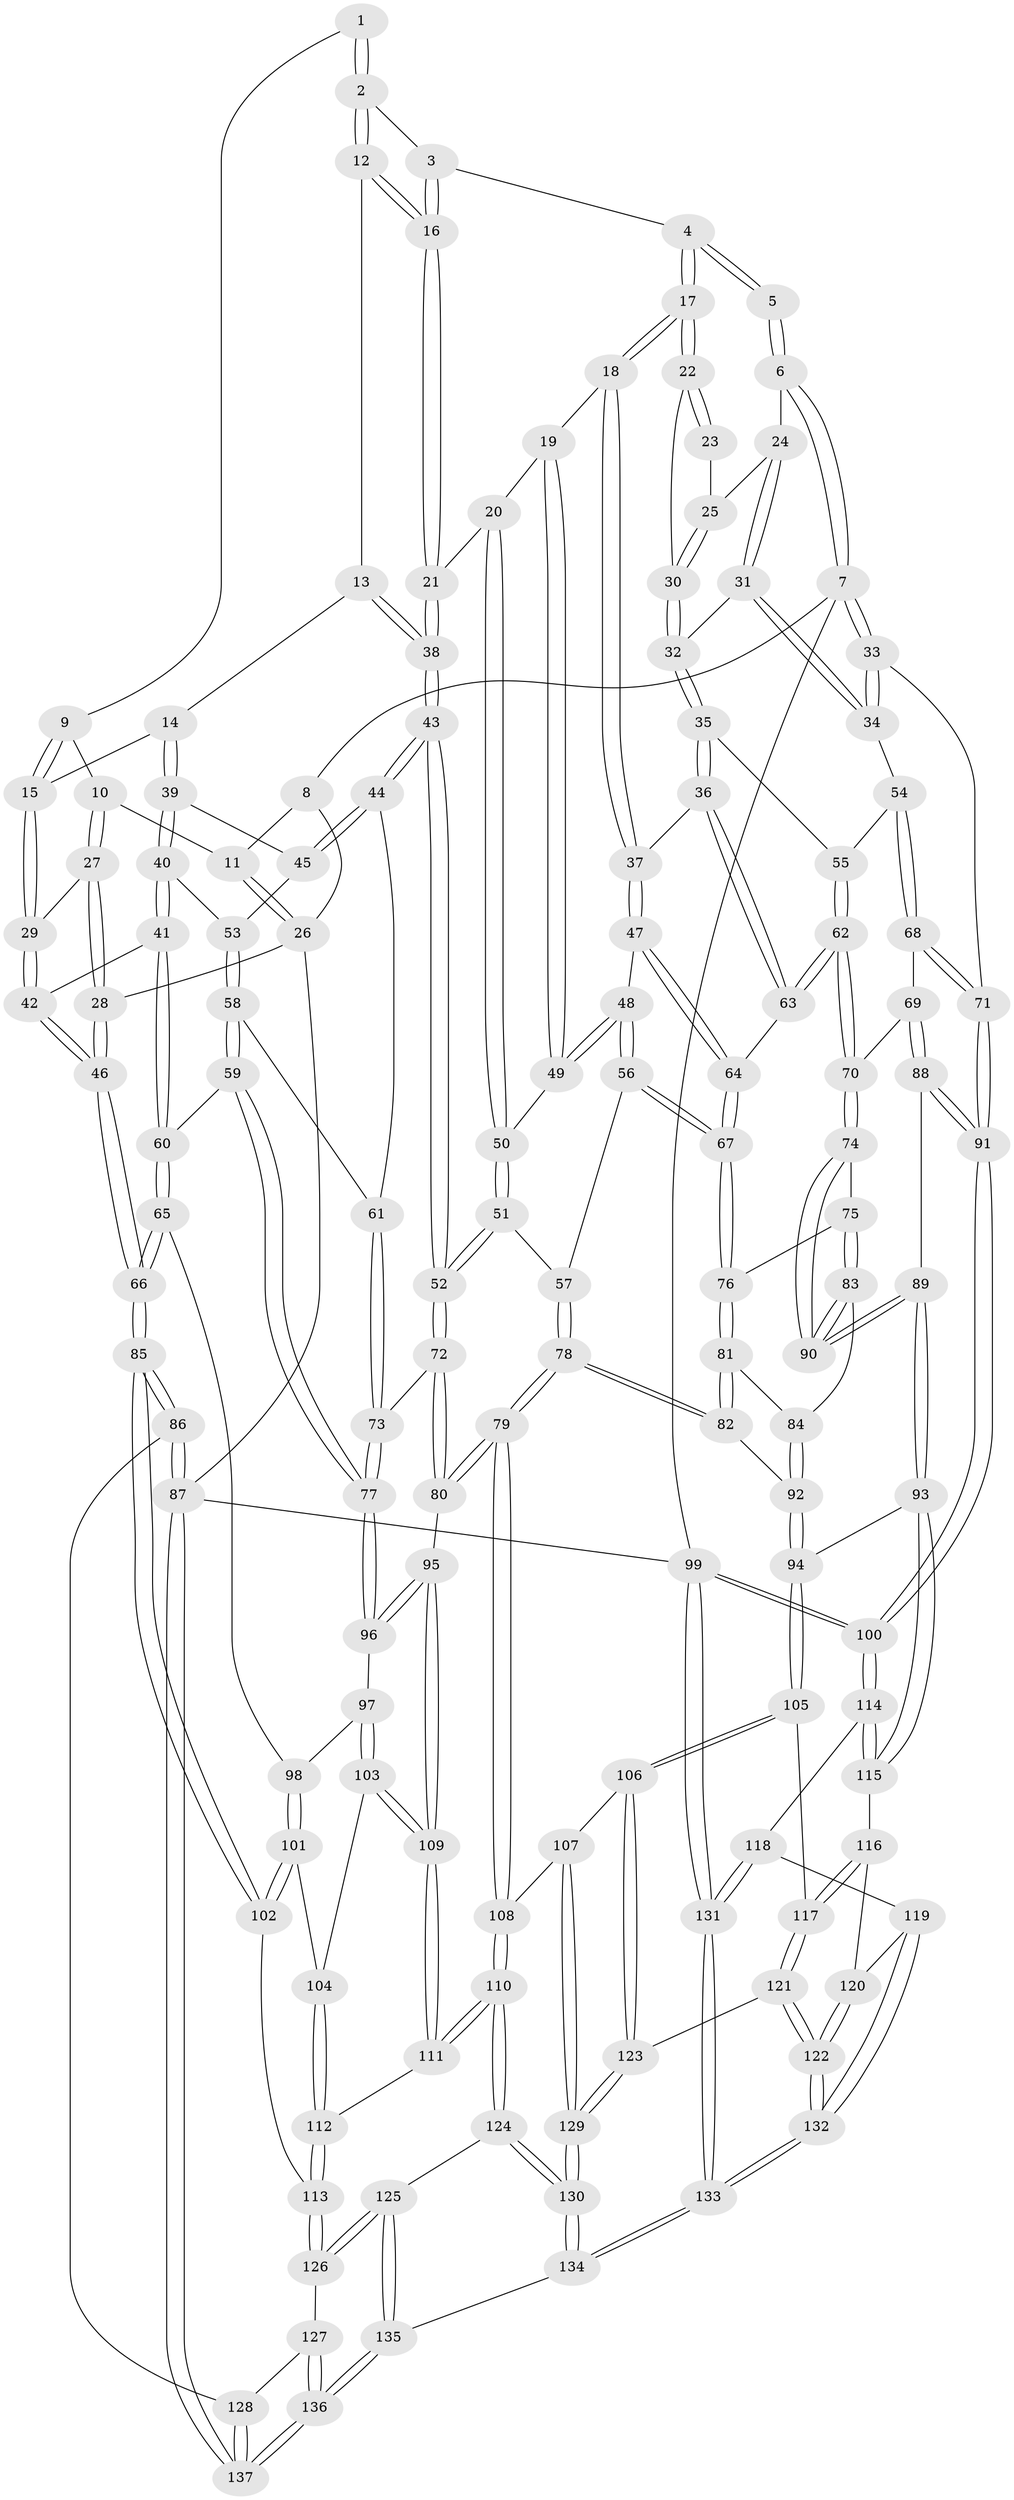 // Generated by graph-tools (version 1.1) at 2025/03/03/09/25 03:03:16]
// undirected, 137 vertices, 339 edges
graph export_dot {
graph [start="1"]
  node [color=gray90,style=filled];
  1 [pos="+0.20594963907547859+0"];
  2 [pos="+0.34479670654852285+0"];
  3 [pos="+0.6767687535430261+0"];
  4 [pos="+0.681934823115278+0"];
  5 [pos="+0.9756456821320857+0"];
  6 [pos="+1+0"];
  7 [pos="+1+0"];
  8 [pos="+0.11798463063875297+0"];
  9 [pos="+0.16886807629195139+0"];
  10 [pos="+0.09807779265407192+0.09039537571035655"];
  11 [pos="+0.05625433908903073+0.06609300489067689"];
  12 [pos="+0.3496333967316231+0.002976714765166649"];
  13 [pos="+0.23534961992745307+0.17004205921380644"];
  14 [pos="+0.22916659332327516+0.17149939557492277"];
  15 [pos="+0.22887857220562605+0.17148930484002378"];
  16 [pos="+0.5092959087201522+0.16933381349224325"];
  17 [pos="+0.7320886129782452+0.17261807431311238"];
  18 [pos="+0.6945556081568411+0.19885299603501466"];
  19 [pos="+0.6439379556049916+0.2101556447572782"];
  20 [pos="+0.5557561719023769+0.20036216884865754"];
  21 [pos="+0.50986176335421+0.17382428578032533"];
  22 [pos="+0.7578919390707795+0.1768729552163966"];
  23 [pos="+0.8491297064117402+0.058205455464956035"];
  24 [pos="+0.9164524500594828+0.13523742984354337"];
  25 [pos="+0.8695931108275533+0.13622837191351553"];
  26 [pos="+0+0.06088863099023052"];
  27 [pos="+0.12775182035294527+0.14115677552402744"];
  28 [pos="+0+0.2678457828189859"];
  29 [pos="+0.18946033027209197+0.179360122463438"];
  30 [pos="+0.7726881559936788+0.18283279366705413"];
  31 [pos="+0.9987537249132313+0.2587028941890021"];
  32 [pos="+0.8076743874961638+0.21634723226149094"];
  33 [pos="+1+0.26881128354334677"];
  34 [pos="+1+0.27236701687251536"];
  35 [pos="+0.8164206174081028+0.34909911366070095"];
  36 [pos="+0.7728189992115916+0.36313456441209324"];
  37 [pos="+0.7481157423539059+0.3660066098159145"];
  38 [pos="+0.40264007530287566+0.2514405950248821"];
  39 [pos="+0.2489924065437573+0.29666647836585147"];
  40 [pos="+0.1883508351618521+0.3633618579292221"];
  41 [pos="+0.12424591473266519+0.34989961650643536"];
  42 [pos="+0.10197281648692401+0.3168081821481104"];
  43 [pos="+0.389960619217702+0.373245152935671"];
  44 [pos="+0.37185503258693753+0.38028660368337225"];
  45 [pos="+0.2725179323442027+0.32973755650605563"];
  46 [pos="+0+0.30640082884579267"];
  47 [pos="+0.7407752402428233+0.37221958148952694"];
  48 [pos="+0.6631983560308266+0.36667668220069083"];
  49 [pos="+0.6499844178461437+0.354084931475279"];
  50 [pos="+0.560081952469935+0.3561135932924591"];
  51 [pos="+0.5200404614250553+0.4178360308021406"];
  52 [pos="+0.46322845209342123+0.4324600510300183"];
  53 [pos="+0.20591112883248908+0.37285542583404396"];
  54 [pos="+0.9129512597874752+0.3575349615509347"];
  55 [pos="+0.8394337200690113+0.3555948250605609"];
  56 [pos="+0.6222876435553684+0.4568711735104724"];
  57 [pos="+0.6056961614115018+0.46069804427183597"];
  58 [pos="+0.26177766218780574+0.43093245296576643"];
  59 [pos="+0.21984786057370234+0.5006585360687401"];
  60 [pos="+0.11898890116568404+0.5247313827419211"];
  61 [pos="+0.3458655009192733+0.40056908592885937"];
  62 [pos="+0.8284925074348577+0.4660193525034584"];
  63 [pos="+0.8082172639844187+0.449000385343155"];
  64 [pos="+0.7301535862337757+0.4442587692860177"];
  65 [pos="+0.11512683536960315+0.5288104915921533"];
  66 [pos="+0+0.6182384939857393"];
  67 [pos="+0.7142272720954087+0.4887895829575407"];
  68 [pos="+0.911292707858692+0.47185411655889087"];
  69 [pos="+0.9003789938324531+0.4970617820736786"];
  70 [pos="+0.8440124451081286+0.49939439124588236"];
  71 [pos="+1+0.40898498385306814"];
  72 [pos="+0.46054442805934503+0.480651508628446"];
  73 [pos="+0.3238103792056884+0.5668545519804444"];
  74 [pos="+0.8149700791758571+0.5179555782686293"];
  75 [pos="+0.7617987988343621+0.5124811810433194"];
  76 [pos="+0.7146363495693635+0.48974806543047034"];
  77 [pos="+0.3168141939168333+0.5768244578592632"];
  78 [pos="+0.585154230708339+0.6205370732520749"];
  79 [pos="+0.534699569314608+0.6550943581371432"];
  80 [pos="+0.5145635253596196+0.638629008194111"];
  81 [pos="+0.686157685305025+0.5482169921161177"];
  82 [pos="+0.6209309678650253+0.6130642299831619"];
  83 [pos="+0.752641447577678+0.5837143132306942"];
  84 [pos="+0.7413165415853724+0.5910980455715941"];
  85 [pos="+0+0.6274795686132897"];
  86 [pos="+0+0.8070786735425699"];
  87 [pos="+0+1"];
  88 [pos="+0.953512060794943+0.5796478972824182"];
  89 [pos="+0.8528360024918779+0.6932473288685417"];
  90 [pos="+0.8157246964807384+0.6031491767511074"];
  91 [pos="+1+0.5920141028365692"];
  92 [pos="+0.721940878112471+0.6498137021018824"];
  93 [pos="+0.8442082593346044+0.7205161609674083"];
  94 [pos="+0.7739356184541242+0.7033417381470028"];
  95 [pos="+0.3260014797736677+0.6277389956163216"];
  96 [pos="+0.32323643123976364+0.6241003764462284"];
  97 [pos="+0.1958930862897648+0.6384159531527455"];
  98 [pos="+0.17554216924169994+0.6142940366429878"];
  99 [pos="+1+1"];
  100 [pos="+1+0.9247459211428386"];
  101 [pos="+0.08536963332776878+0.7071704278729591"];
  102 [pos="+0+0.6773628547815097"];
  103 [pos="+0.18820781998249092+0.6742414259773857"];
  104 [pos="+0.14617988953017355+0.7270800936886019"];
  105 [pos="+0.6171258968787094+0.772721130527791"];
  106 [pos="+0.5521305999263776+0.7747981106666579"];
  107 [pos="+0.5502063895154492+0.7744593408024739"];
  108 [pos="+0.5402272652838623+0.7661193035892503"];
  109 [pos="+0.30864219670408766+0.7655499099499931"];
  110 [pos="+0.3436826432992887+0.8535533578476436"];
  111 [pos="+0.3098101724273033+0.7773882541011485"];
  112 [pos="+0.1553126227681141+0.7466337672289949"];
  113 [pos="+0.13927588914543138+0.8374691783165971"];
  114 [pos="+0.933668800297222+0.7992972579905774"];
  115 [pos="+0.8509029724645133+0.7363122096378653"];
  116 [pos="+0.8288008906994324+0.7621751330651552"];
  117 [pos="+0.7342365131165822+0.8346869781735395"];
  118 [pos="+0.866871961227794+0.8918783406302496"];
  119 [pos="+0.8377994623084012+0.9095477510593349"];
  120 [pos="+0.8098590702429588+0.8381648253856662"];
  121 [pos="+0.7262780174948209+0.9115340644331237"];
  122 [pos="+0.7795590665210832+0.9434669812288379"];
  123 [pos="+0.7070502888001564+0.9150897416284387"];
  124 [pos="+0.34062675953421834+0.8607063382640378"];
  125 [pos="+0.31658880025913844+0.8930167315628453"];
  126 [pos="+0.1435749072691292+0.8789644928327817"];
  127 [pos="+0.12216841865729888+0.8929127399005069"];
  128 [pos="+0.07332651549353583+0.9007386452584265"];
  129 [pos="+0.5782455370364186+1"];
  130 [pos="+0.5772098087436972+1"];
  131 [pos="+1+1"];
  132 [pos="+0.78209382233511+0.9461413418656942"];
  133 [pos="+0.8953238910227708+1"];
  134 [pos="+0.5731721239519882+1"];
  135 [pos="+0.31229091775269296+1"];
  136 [pos="+0.21935203368379508+1"];
  137 [pos="+0.0038409783703946647+1"];
  1 -- 2;
  1 -- 2;
  1 -- 9;
  2 -- 3;
  2 -- 12;
  2 -- 12;
  3 -- 4;
  3 -- 16;
  3 -- 16;
  4 -- 5;
  4 -- 5;
  4 -- 17;
  4 -- 17;
  5 -- 6;
  5 -- 6;
  6 -- 7;
  6 -- 7;
  6 -- 24;
  7 -- 8;
  7 -- 33;
  7 -- 33;
  7 -- 99;
  8 -- 11;
  8 -- 26;
  9 -- 10;
  9 -- 15;
  9 -- 15;
  10 -- 11;
  10 -- 27;
  10 -- 27;
  11 -- 26;
  11 -- 26;
  12 -- 13;
  12 -- 16;
  12 -- 16;
  13 -- 14;
  13 -- 38;
  13 -- 38;
  14 -- 15;
  14 -- 39;
  14 -- 39;
  15 -- 29;
  15 -- 29;
  16 -- 21;
  16 -- 21;
  17 -- 18;
  17 -- 18;
  17 -- 22;
  17 -- 22;
  18 -- 19;
  18 -- 37;
  18 -- 37;
  19 -- 20;
  19 -- 49;
  19 -- 49;
  20 -- 21;
  20 -- 50;
  20 -- 50;
  21 -- 38;
  21 -- 38;
  22 -- 23;
  22 -- 23;
  22 -- 30;
  23 -- 25;
  24 -- 25;
  24 -- 31;
  24 -- 31;
  25 -- 30;
  25 -- 30;
  26 -- 28;
  26 -- 87;
  27 -- 28;
  27 -- 28;
  27 -- 29;
  28 -- 46;
  28 -- 46;
  29 -- 42;
  29 -- 42;
  30 -- 32;
  30 -- 32;
  31 -- 32;
  31 -- 34;
  31 -- 34;
  32 -- 35;
  32 -- 35;
  33 -- 34;
  33 -- 34;
  33 -- 71;
  34 -- 54;
  35 -- 36;
  35 -- 36;
  35 -- 55;
  36 -- 37;
  36 -- 63;
  36 -- 63;
  37 -- 47;
  37 -- 47;
  38 -- 43;
  38 -- 43;
  39 -- 40;
  39 -- 40;
  39 -- 45;
  40 -- 41;
  40 -- 41;
  40 -- 53;
  41 -- 42;
  41 -- 60;
  41 -- 60;
  42 -- 46;
  42 -- 46;
  43 -- 44;
  43 -- 44;
  43 -- 52;
  43 -- 52;
  44 -- 45;
  44 -- 45;
  44 -- 61;
  45 -- 53;
  46 -- 66;
  46 -- 66;
  47 -- 48;
  47 -- 64;
  47 -- 64;
  48 -- 49;
  48 -- 49;
  48 -- 56;
  48 -- 56;
  49 -- 50;
  50 -- 51;
  50 -- 51;
  51 -- 52;
  51 -- 52;
  51 -- 57;
  52 -- 72;
  52 -- 72;
  53 -- 58;
  53 -- 58;
  54 -- 55;
  54 -- 68;
  54 -- 68;
  55 -- 62;
  55 -- 62;
  56 -- 57;
  56 -- 67;
  56 -- 67;
  57 -- 78;
  57 -- 78;
  58 -- 59;
  58 -- 59;
  58 -- 61;
  59 -- 60;
  59 -- 77;
  59 -- 77;
  60 -- 65;
  60 -- 65;
  61 -- 73;
  61 -- 73;
  62 -- 63;
  62 -- 63;
  62 -- 70;
  62 -- 70;
  63 -- 64;
  64 -- 67;
  64 -- 67;
  65 -- 66;
  65 -- 66;
  65 -- 98;
  66 -- 85;
  66 -- 85;
  67 -- 76;
  67 -- 76;
  68 -- 69;
  68 -- 71;
  68 -- 71;
  69 -- 70;
  69 -- 88;
  69 -- 88;
  70 -- 74;
  70 -- 74;
  71 -- 91;
  71 -- 91;
  72 -- 73;
  72 -- 80;
  72 -- 80;
  73 -- 77;
  73 -- 77;
  74 -- 75;
  74 -- 90;
  74 -- 90;
  75 -- 76;
  75 -- 83;
  75 -- 83;
  76 -- 81;
  76 -- 81;
  77 -- 96;
  77 -- 96;
  78 -- 79;
  78 -- 79;
  78 -- 82;
  78 -- 82;
  79 -- 80;
  79 -- 80;
  79 -- 108;
  79 -- 108;
  80 -- 95;
  81 -- 82;
  81 -- 82;
  81 -- 84;
  82 -- 92;
  83 -- 84;
  83 -- 90;
  83 -- 90;
  84 -- 92;
  84 -- 92;
  85 -- 86;
  85 -- 86;
  85 -- 102;
  85 -- 102;
  86 -- 87;
  86 -- 87;
  86 -- 128;
  87 -- 137;
  87 -- 137;
  87 -- 99;
  88 -- 89;
  88 -- 91;
  88 -- 91;
  89 -- 90;
  89 -- 90;
  89 -- 93;
  89 -- 93;
  91 -- 100;
  91 -- 100;
  92 -- 94;
  92 -- 94;
  93 -- 94;
  93 -- 115;
  93 -- 115;
  94 -- 105;
  94 -- 105;
  95 -- 96;
  95 -- 96;
  95 -- 109;
  95 -- 109;
  96 -- 97;
  97 -- 98;
  97 -- 103;
  97 -- 103;
  98 -- 101;
  98 -- 101;
  99 -- 100;
  99 -- 100;
  99 -- 131;
  99 -- 131;
  100 -- 114;
  100 -- 114;
  101 -- 102;
  101 -- 102;
  101 -- 104;
  102 -- 113;
  103 -- 104;
  103 -- 109;
  103 -- 109;
  104 -- 112;
  104 -- 112;
  105 -- 106;
  105 -- 106;
  105 -- 117;
  106 -- 107;
  106 -- 123;
  106 -- 123;
  107 -- 108;
  107 -- 129;
  107 -- 129;
  108 -- 110;
  108 -- 110;
  109 -- 111;
  109 -- 111;
  110 -- 111;
  110 -- 111;
  110 -- 124;
  110 -- 124;
  111 -- 112;
  112 -- 113;
  112 -- 113;
  113 -- 126;
  113 -- 126;
  114 -- 115;
  114 -- 115;
  114 -- 118;
  115 -- 116;
  116 -- 117;
  116 -- 117;
  116 -- 120;
  117 -- 121;
  117 -- 121;
  118 -- 119;
  118 -- 131;
  118 -- 131;
  119 -- 120;
  119 -- 132;
  119 -- 132;
  120 -- 122;
  120 -- 122;
  121 -- 122;
  121 -- 122;
  121 -- 123;
  122 -- 132;
  122 -- 132;
  123 -- 129;
  123 -- 129;
  124 -- 125;
  124 -- 130;
  124 -- 130;
  125 -- 126;
  125 -- 126;
  125 -- 135;
  125 -- 135;
  126 -- 127;
  127 -- 128;
  127 -- 136;
  127 -- 136;
  128 -- 137;
  128 -- 137;
  129 -- 130;
  129 -- 130;
  130 -- 134;
  130 -- 134;
  131 -- 133;
  131 -- 133;
  132 -- 133;
  132 -- 133;
  133 -- 134;
  133 -- 134;
  134 -- 135;
  135 -- 136;
  135 -- 136;
  136 -- 137;
  136 -- 137;
}
